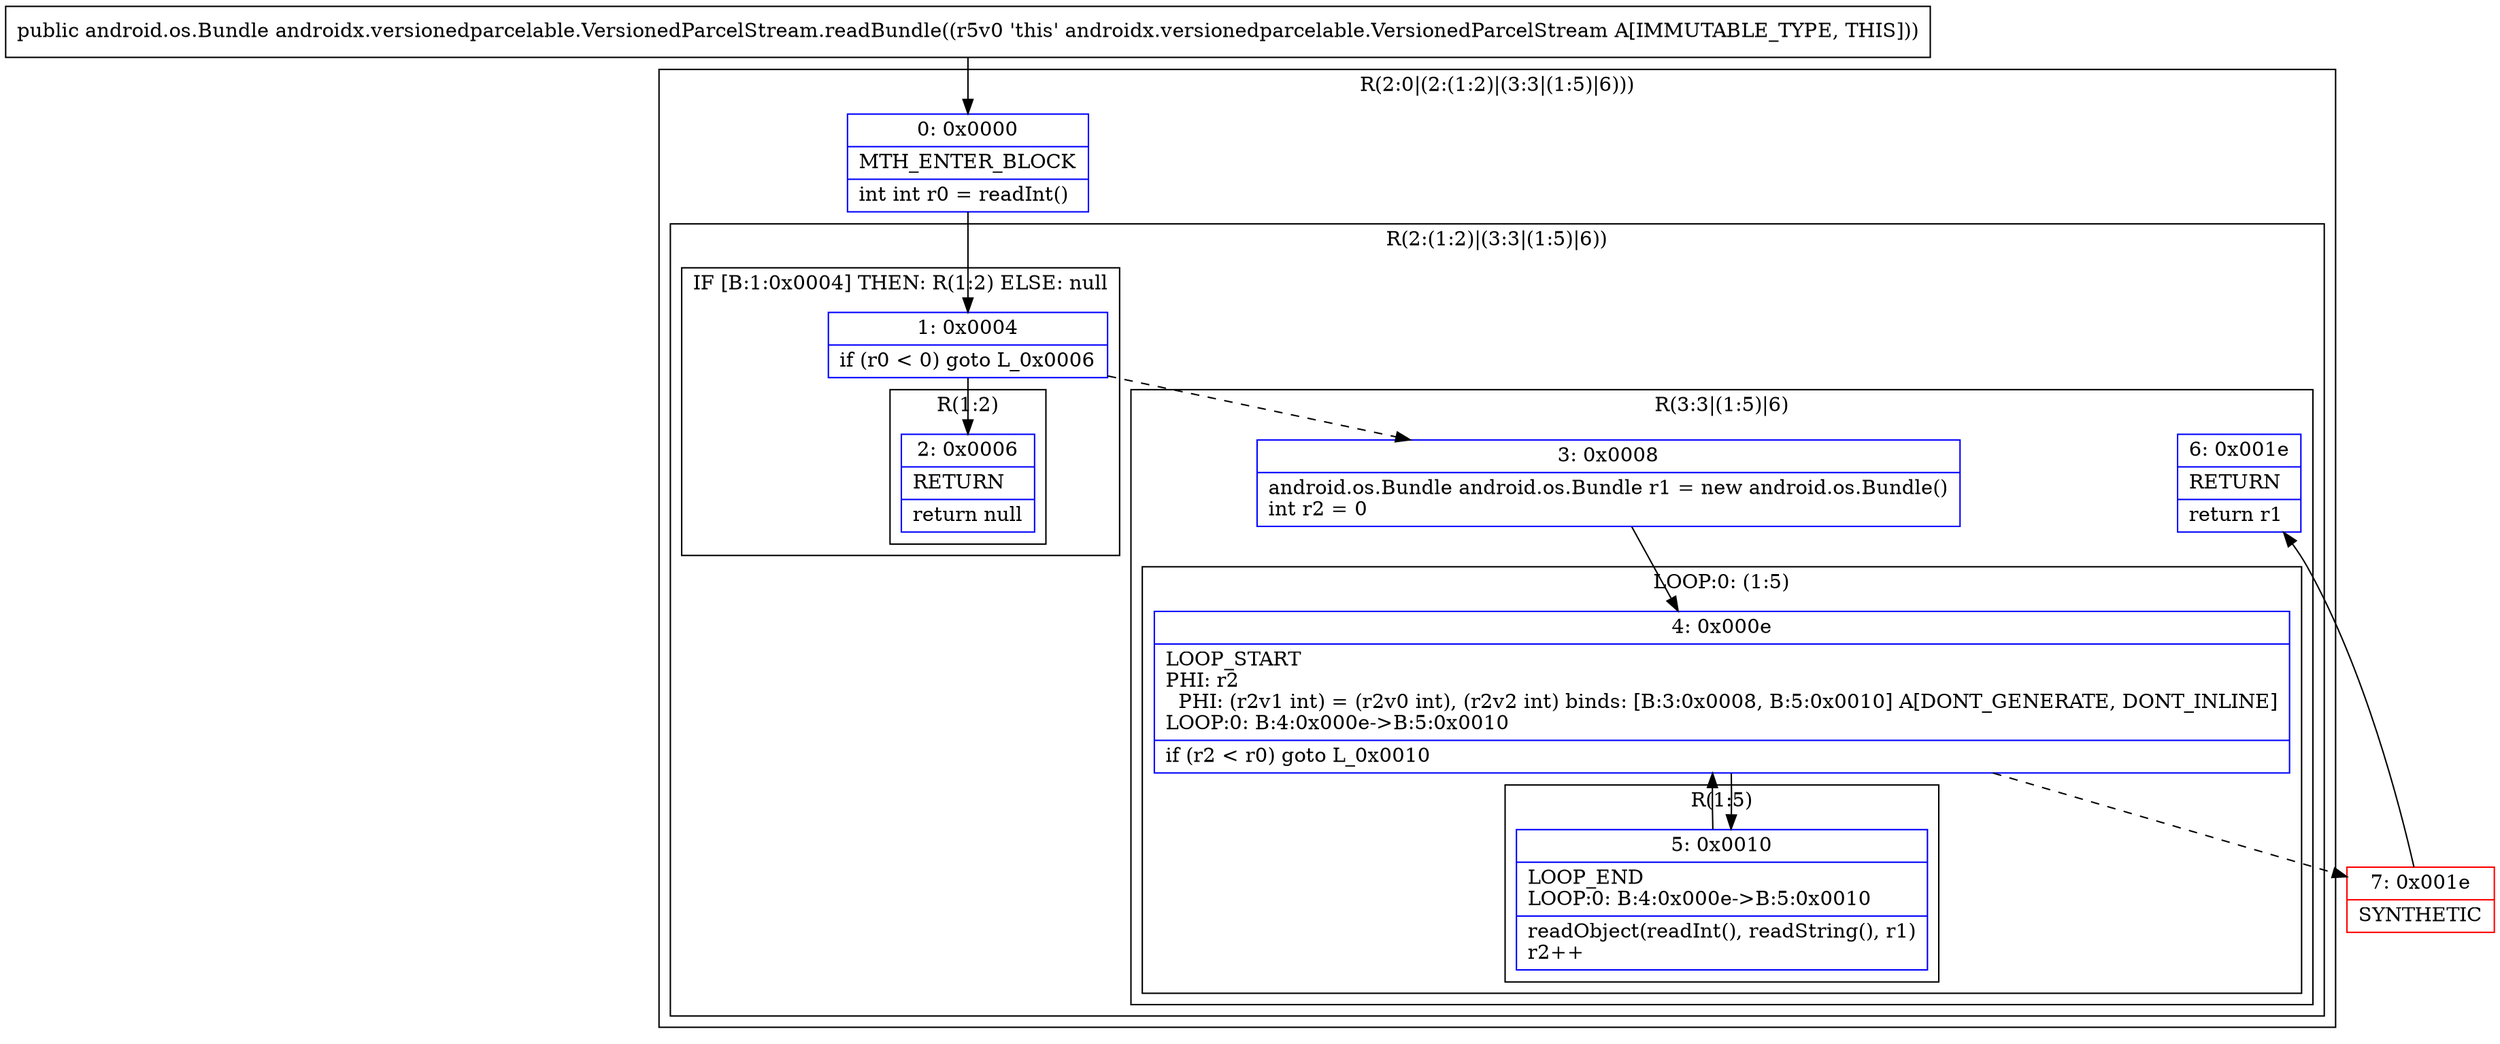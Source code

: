 digraph "CFG forandroidx.versionedparcelable.VersionedParcelStream.readBundle()Landroid\/os\/Bundle;" {
subgraph cluster_Region_1316894232 {
label = "R(2:0|(2:(1:2)|(3:3|(1:5)|6)))";
node [shape=record,color=blue];
Node_0 [shape=record,label="{0\:\ 0x0000|MTH_ENTER_BLOCK\l|int int r0 = readInt()\l}"];
subgraph cluster_Region_470310155 {
label = "R(2:(1:2)|(3:3|(1:5)|6))";
node [shape=record,color=blue];
subgraph cluster_IfRegion_405669607 {
label = "IF [B:1:0x0004] THEN: R(1:2) ELSE: null";
node [shape=record,color=blue];
Node_1 [shape=record,label="{1\:\ 0x0004|if (r0 \< 0) goto L_0x0006\l}"];
subgraph cluster_Region_2050602530 {
label = "R(1:2)";
node [shape=record,color=blue];
Node_2 [shape=record,label="{2\:\ 0x0006|RETURN\l|return null\l}"];
}
}
subgraph cluster_Region_1418729980 {
label = "R(3:3|(1:5)|6)";
node [shape=record,color=blue];
Node_3 [shape=record,label="{3\:\ 0x0008|android.os.Bundle android.os.Bundle r1 = new android.os.Bundle()\lint r2 = 0\l}"];
subgraph cluster_LoopRegion_2008207986 {
label = "LOOP:0: (1:5)";
node [shape=record,color=blue];
Node_4 [shape=record,label="{4\:\ 0x000e|LOOP_START\lPHI: r2 \l  PHI: (r2v1 int) = (r2v0 int), (r2v2 int) binds: [B:3:0x0008, B:5:0x0010] A[DONT_GENERATE, DONT_INLINE]\lLOOP:0: B:4:0x000e\-\>B:5:0x0010\l|if (r2 \< r0) goto L_0x0010\l}"];
subgraph cluster_Region_1809922944 {
label = "R(1:5)";
node [shape=record,color=blue];
Node_5 [shape=record,label="{5\:\ 0x0010|LOOP_END\lLOOP:0: B:4:0x000e\-\>B:5:0x0010\l|readObject(readInt(), readString(), r1)\lr2++\l}"];
}
}
Node_6 [shape=record,label="{6\:\ 0x001e|RETURN\l|return r1\l}"];
}
}
}
Node_7 [shape=record,color=red,label="{7\:\ 0x001e|SYNTHETIC\l}"];
MethodNode[shape=record,label="{public android.os.Bundle androidx.versionedparcelable.VersionedParcelStream.readBundle((r5v0 'this' androidx.versionedparcelable.VersionedParcelStream A[IMMUTABLE_TYPE, THIS])) }"];
MethodNode -> Node_0;
Node_0 -> Node_1;
Node_1 -> Node_2;
Node_1 -> Node_3[style=dashed];
Node_3 -> Node_4;
Node_4 -> Node_5;
Node_4 -> Node_7[style=dashed];
Node_5 -> Node_4;
Node_7 -> Node_6;
}

